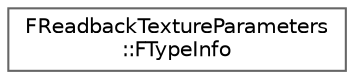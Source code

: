 digraph "Graphical Class Hierarchy"
{
 // INTERACTIVE_SVG=YES
 // LATEX_PDF_SIZE
  bgcolor="transparent";
  edge [fontname=Helvetica,fontsize=10,labelfontname=Helvetica,labelfontsize=10];
  node [fontname=Helvetica,fontsize=10,shape=box,height=0.2,width=0.4];
  rankdir="LR";
  Node0 [id="Node000000",label="FReadbackTextureParameters\l::FTypeInfo",height=0.2,width=0.4,color="grey40", fillcolor="white", style="filled",URL="$d2/d13/structFReadbackTextureParameters_1_1FTypeInfo.html",tooltip=" "];
}
